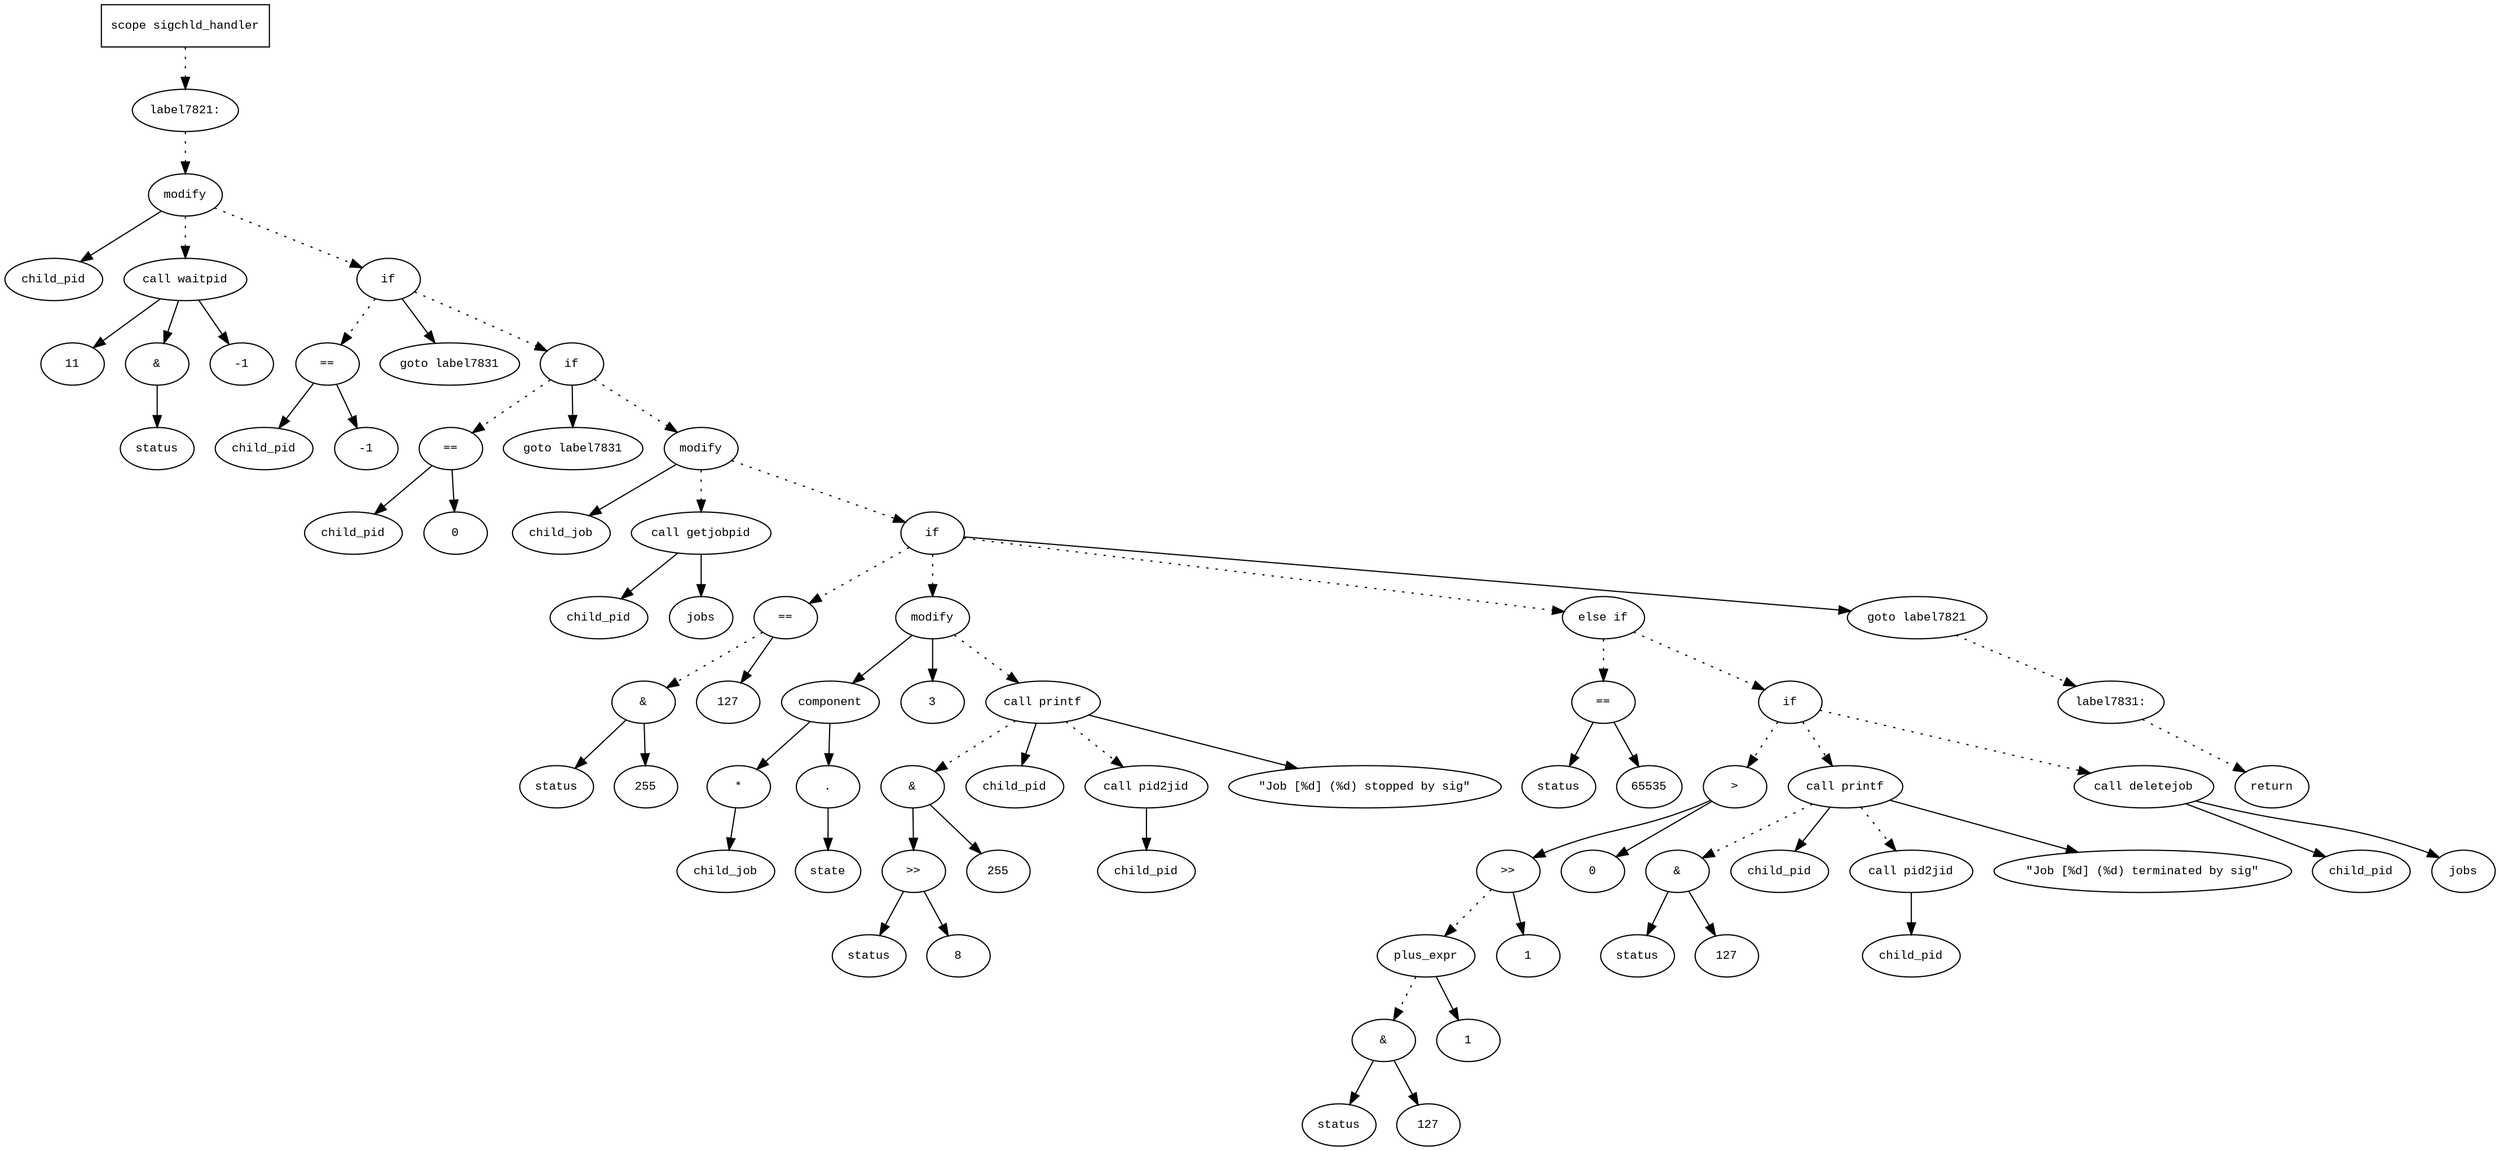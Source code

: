 digraph AST {
  graph [fontname="Times New Roman",fontsize=10];
  node  [fontname="Courier New",fontsize=10];
  edge  [fontname="Times New Roman",fontsize=10];

  node1 [label="scope sigchld_handler",shape=box];
  node2 [label="label7821:",shape=ellipse];
  node1 -> node2 [style=dotted];
  node3 [label="modify",shape=ellipse];
  node4 [label="child_pid",shape=ellipse];
  node3 -> node4;
  node5 [label="call waitpid",shape=ellipse];
  node6 [label="11",shape=ellipse];
  node5 -> node6;
  node7 [label="&",shape=ellipse];
  node5 -> node7;
  node8 [label="status",shape=ellipse];
  node7 -> node8;
  node9 [label="-1",shape=ellipse];
  node5 -> node9;
  node3 -> node5 [style=dotted];
  node2 -> node3 [style=dotted];
  node10 [label="if",shape=ellipse];
  node3 -> node10 [style=dotted];
  node11 [label="==",shape=ellipse];
  node12 [label="child_pid",shape=ellipse];
  node11 -> node12;
  node13 [label="-1",shape=ellipse];
  node11 -> node13;
  node10 -> node11 [style=dotted];
  node14 [label="goto label7831",shape=ellipse];
  node10 -> node14;
  node15 [label="if",shape=ellipse];
  node10 -> node15 [style=dotted];
  node16 [label="==",shape=ellipse];
  node17 [label="child_pid",shape=ellipse];
  node16 -> node17;
  node18 [label="0",shape=ellipse];
  node16 -> node18;
  node15 -> node16 [style=dotted];
  node19 [label="goto label7831",shape=ellipse];
  node15 -> node19;
  node20 [label="modify",shape=ellipse];
  node21 [label="child_job",shape=ellipse];
  node20 -> node21;
  node22 [label="call getjobpid",shape=ellipse];
  node23 [label="child_pid",shape=ellipse];
  node22 -> node23;
  node24 [label="jobs",shape=ellipse];
  node22 -> node24;
  node20 -> node22 [style=dotted];
  node15 -> node20 [style=dotted];
  node25 [label="if",shape=ellipse];
  node20 -> node25 [style=dotted];
  node26 [label="==",shape=ellipse];
  node27 [label="&",shape=ellipse];
  node28 [label="status",shape=ellipse];
  node27 -> node28;
  node29 [label="255",shape=ellipse];
  node27 -> node29;
  node26 -> node27 [style=dotted];
  node30 [label="127",shape=ellipse];
  node26 -> node30;
  node25 -> node26 [style=dotted];
  node31 [label="modify",shape=ellipse];
  node32 [label="component",shape=ellipse];
  node31 -> node32;
  node33 [label="*",shape=ellipse];
  node34 [label="child_job",shape=ellipse];
  node33 -> node34;
  node32 -> node33;
  node35 [label=".",shape=ellipse];
  node32 -> node35;
  node36 [label="state",shape=ellipse];
  node35 -> node36;
  node37 [label="3",shape=ellipse];
  node31 -> node37;
  node25 -> node31 [style=dotted];
  node38 [label="call printf",shape=ellipse];
  node39 [label="&",shape=ellipse];
  node40 [label=">>",shape=ellipse];
  node41 [label="status",shape=ellipse];
  node40 -> node41;
  node42 [label="8",shape=ellipse];
  node40 -> node42;
  node39 -> node40;
  node43 [label="255",shape=ellipse];
  node39 -> node43;
  node38 -> node39 [style=dotted];
  node44 [label="child_pid",shape=ellipse];
  node38 -> node44;
  node45 [label="call pid2jid",shape=ellipse];
  node46 [label="child_pid",shape=ellipse];
  node45 -> node46;
  node38 -> node45 [style=dotted];
  node47 [label="\"Job [%d] (%d) stopped by sig\"",shape=ellipse];
  node38 -> node47;
  node31 -> node38 [style=dotted];
  node48 [label="else if",shape=ellipse];
  node25 -> node48 [style=dotted];
  node49 [label="==",shape=ellipse];
  node50 [label="status",shape=ellipse];
  node49 -> node50;
  node51 [label="65535",shape=ellipse];
  node49 -> node51;
  node48 -> node49 [style=dotted];
  node52 [label="if",shape=ellipse];
  node48 -> node52 [style=dotted];
  node53 [label=">",shape=ellipse];
  node54 [label=">>",shape=ellipse];
  node55 [label="plus_expr",shape=ellipse];
  node56 [label="&",shape=ellipse];
  node57 [label="status",shape=ellipse];
  node56 -> node57;
  node58 [label="127",shape=ellipse];
  node56 -> node58;
  node55 -> node56 [style=dotted];
  node59 [label="1",shape=ellipse];
  node55 -> node59;
  node54 -> node55 [style=dotted];
  node60 [label="1",shape=ellipse];
  node54 -> node60;
  node53 -> node54;
  node61 [label="0",shape=ellipse];
  node53 -> node61;
  node52 -> node53 [style=dotted];
  node62 [label="call printf",shape=ellipse];
  node63 [label="&",shape=ellipse];
  node64 [label="status",shape=ellipse];
  node63 -> node64;
  node65 [label="127",shape=ellipse];
  node63 -> node65;
  node62 -> node63 [style=dotted];
  node66 [label="child_pid",shape=ellipse];
  node62 -> node66;
  node67 [label="call pid2jid",shape=ellipse];
  node68 [label="child_pid",shape=ellipse];
  node67 -> node68;
  node62 -> node67 [style=dotted];
  node69 [label="\"Job [%d] (%d) terminated by sig\"",shape=ellipse];
  node62 -> node69;
  node52 -> node62 [style=dotted];
  node70 [label="call deletejob",shape=ellipse];
  node71 [label="child_pid",shape=ellipse];
  node70 -> node71;
  node72 [label="jobs",shape=ellipse];
  node70 -> node72;
  node52 -> node70 [style=dotted];
  node73 [label="goto label7821",shape=ellipse];
  node25 -> node73;
  node74 [label="label7831:",shape=ellipse];
  node73 -> node74 [style=dotted];
  node75 [label="return",shape=ellipse];
  node74 -> node75 [style=dotted];
} 
